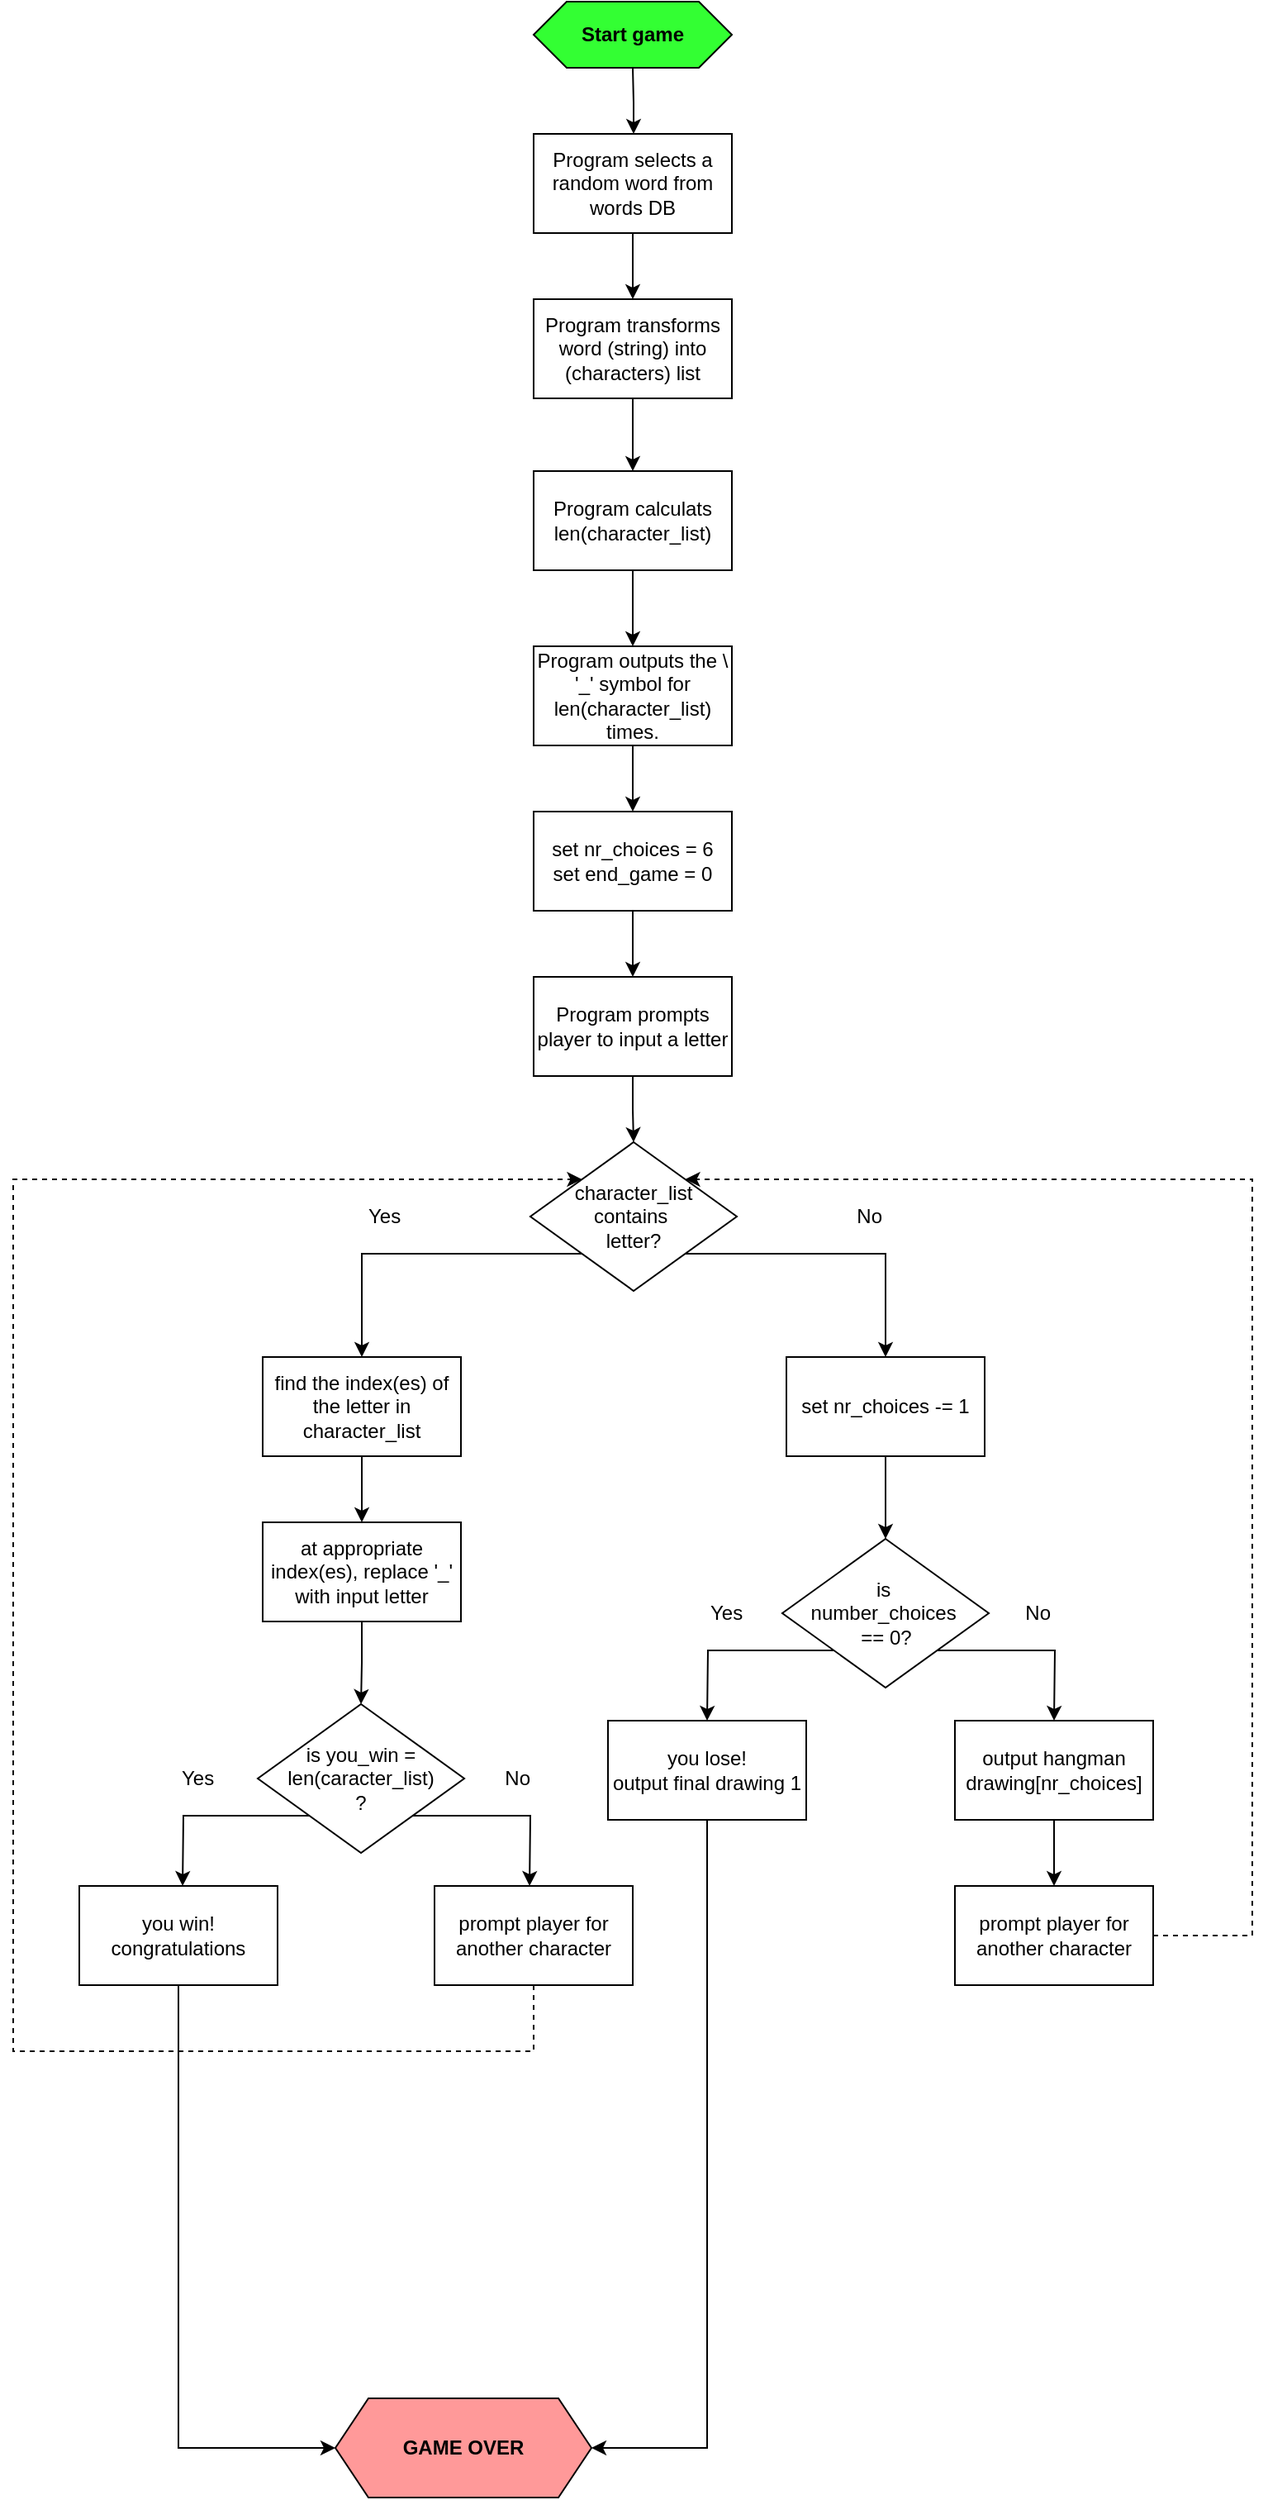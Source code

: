 <mxfile version="21.7.4" type="github">
  <diagram name="Page-1" id="5H7ZmO1fpypQiVVQl2T4">
    <mxGraphModel dx="1114" dy="838" grid="1" gridSize="10" guides="1" tooltips="1" connect="1" arrows="1" fold="1" page="1" pageScale="1" pageWidth="850" pageHeight="1100" math="0" shadow="0">
      <root>
        <mxCell id="0" />
        <mxCell id="1" parent="0" />
        <mxCell id="usdSpLGELuZKo4KtqsCg-2" style="edgeStyle=orthogonalEdgeStyle;rounded=0;orthogonalLoop=1;jettySize=auto;html=1;entryX=0.5;entryY=0;entryDx=0;entryDy=0;" edge="1" parent="1">
          <mxGeometry relative="1" as="geometry">
            <mxPoint x="425.5" y="180" as="targetPoint" />
            <mxPoint x="425" y="140" as="sourcePoint" />
          </mxGeometry>
        </mxCell>
        <mxCell id="usdSpLGELuZKo4KtqsCg-8" value="&lt;b&gt;Start game&lt;br&gt;&lt;/b&gt;" style="shape=hexagon;perimeter=hexagonPerimeter2;whiteSpace=wrap;html=1;fixedSize=1;fillColor=#33FF33;" vertex="1" parent="1">
          <mxGeometry x="365" y="100" width="120" height="40" as="geometry" />
        </mxCell>
        <mxCell id="usdSpLGELuZKo4KtqsCg-24" style="edgeStyle=orthogonalEdgeStyle;rounded=0;orthogonalLoop=1;jettySize=auto;html=1;entryX=0.5;entryY=0;entryDx=0;entryDy=0;" edge="1" parent="1" source="usdSpLGELuZKo4KtqsCg-9" target="usdSpLGELuZKo4KtqsCg-23">
          <mxGeometry relative="1" as="geometry" />
        </mxCell>
        <mxCell id="usdSpLGELuZKo4KtqsCg-9" value="Program selects a random word from words DB" style="rounded=0;whiteSpace=wrap;html=1;" vertex="1" parent="1">
          <mxGeometry x="365" y="180" width="120" height="60" as="geometry" />
        </mxCell>
        <mxCell id="usdSpLGELuZKo4KtqsCg-34" style="edgeStyle=orthogonalEdgeStyle;rounded=0;orthogonalLoop=1;jettySize=auto;html=1;entryX=0.5;entryY=0;entryDx=0;entryDy=0;" edge="1" parent="1" source="usdSpLGELuZKo4KtqsCg-10" target="usdSpLGELuZKo4KtqsCg-33">
          <mxGeometry relative="1" as="geometry" />
        </mxCell>
        <mxCell id="usdSpLGELuZKo4KtqsCg-10" value="&lt;div&gt;Program outputs the \ &#39;_&#39; symbol for len(character_list) times.&lt;/div&gt;" style="rounded=0;whiteSpace=wrap;html=1;" vertex="1" parent="1">
          <mxGeometry x="365" y="490" width="120" height="60" as="geometry" />
        </mxCell>
        <mxCell id="usdSpLGELuZKo4KtqsCg-17" style="edgeStyle=orthogonalEdgeStyle;rounded=0;orthogonalLoop=1;jettySize=auto;html=1;entryX=0.5;entryY=0;entryDx=0;entryDy=0;" edge="1" parent="1" source="usdSpLGELuZKo4KtqsCg-12" target="usdSpLGELuZKo4KtqsCg-16">
          <mxGeometry relative="1" as="geometry" />
        </mxCell>
        <mxCell id="usdSpLGELuZKo4KtqsCg-12" value="&lt;div&gt;Program prompts player to input a letter&lt;br&gt;&lt;/div&gt;" style="rounded=0;whiteSpace=wrap;html=1;" vertex="1" parent="1">
          <mxGeometry x="365" y="690" width="120" height="60" as="geometry" />
        </mxCell>
        <mxCell id="usdSpLGELuZKo4KtqsCg-18" style="edgeStyle=orthogonalEdgeStyle;rounded=0;orthogonalLoop=1;jettySize=auto;html=1;exitX=0;exitY=1;exitDx=0;exitDy=0;entryX=0.5;entryY=0;entryDx=0;entryDy=0;" edge="1" parent="1" source="usdSpLGELuZKo4KtqsCg-16" target="usdSpLGELuZKo4KtqsCg-22">
          <mxGeometry relative="1" as="geometry">
            <mxPoint x="320" y="920" as="targetPoint" />
          </mxGeometry>
        </mxCell>
        <mxCell id="usdSpLGELuZKo4KtqsCg-19" style="edgeStyle=orthogonalEdgeStyle;rounded=0;orthogonalLoop=1;jettySize=auto;html=1;exitX=1;exitY=1;exitDx=0;exitDy=0;entryX=0.5;entryY=0;entryDx=0;entryDy=0;" edge="1" parent="1" source="usdSpLGELuZKo4KtqsCg-16" target="usdSpLGELuZKo4KtqsCg-32">
          <mxGeometry relative="1" as="geometry">
            <mxPoint x="520" y="920" as="targetPoint" />
          </mxGeometry>
        </mxCell>
        <mxCell id="usdSpLGELuZKo4KtqsCg-16" value="&lt;div&gt;character_list&lt;/div&gt;&lt;div&gt;contains&amp;nbsp;&lt;/div&gt;&lt;div&gt;letter?&lt;/div&gt;" style="rhombus;whiteSpace=wrap;html=1;" vertex="1" parent="1">
          <mxGeometry x="363" y="790" width="125" height="90" as="geometry" />
        </mxCell>
        <mxCell id="usdSpLGELuZKo4KtqsCg-20" value="Yes" style="text;html=1;strokeColor=none;fillColor=none;align=left;verticalAlign=middle;whiteSpace=wrap;rounded=0;" vertex="1" parent="1">
          <mxGeometry x="263.02" y="820" width="60" height="30" as="geometry" />
        </mxCell>
        <mxCell id="usdSpLGELuZKo4KtqsCg-21" value="No" style="text;html=1;strokeColor=none;fillColor=none;align=right;verticalAlign=middle;whiteSpace=wrap;rounded=0;" vertex="1" parent="1">
          <mxGeometry x="518" y="820" width="60" height="30" as="geometry" />
        </mxCell>
        <mxCell id="usdSpLGELuZKo4KtqsCg-31" value="" style="edgeStyle=orthogonalEdgeStyle;rounded=0;orthogonalLoop=1;jettySize=auto;html=1;" edge="1" parent="1" source="usdSpLGELuZKo4KtqsCg-22" target="usdSpLGELuZKo4KtqsCg-30">
          <mxGeometry relative="1" as="geometry" />
        </mxCell>
        <mxCell id="usdSpLGELuZKo4KtqsCg-22" value="find the index(es) of the letter in character_list" style="rounded=0;whiteSpace=wrap;html=1;" vertex="1" parent="1">
          <mxGeometry x="201" y="920" width="120" height="60" as="geometry" />
        </mxCell>
        <mxCell id="usdSpLGELuZKo4KtqsCg-27" style="edgeStyle=orthogonalEdgeStyle;rounded=0;orthogonalLoop=1;jettySize=auto;html=1;entryX=0.5;entryY=0;entryDx=0;entryDy=0;" edge="1" parent="1" source="usdSpLGELuZKo4KtqsCg-23" target="usdSpLGELuZKo4KtqsCg-25">
          <mxGeometry relative="1" as="geometry" />
        </mxCell>
        <mxCell id="usdSpLGELuZKo4KtqsCg-23" value="Program transforms word (string) into (characters) list" style="rounded=0;whiteSpace=wrap;html=1;" vertex="1" parent="1">
          <mxGeometry x="365" y="280" width="120" height="60" as="geometry" />
        </mxCell>
        <mxCell id="usdSpLGELuZKo4KtqsCg-28" style="edgeStyle=orthogonalEdgeStyle;rounded=0;orthogonalLoop=1;jettySize=auto;html=1;entryX=0.5;entryY=0;entryDx=0;entryDy=0;" edge="1" parent="1" source="usdSpLGELuZKo4KtqsCg-25" target="usdSpLGELuZKo4KtqsCg-10">
          <mxGeometry relative="1" as="geometry" />
        </mxCell>
        <mxCell id="usdSpLGELuZKo4KtqsCg-25" value="Program calculats len(character_list)" style="rounded=0;whiteSpace=wrap;html=1;" vertex="1" parent="1">
          <mxGeometry x="365" y="384" width="120" height="60" as="geometry" />
        </mxCell>
        <mxCell id="usdSpLGELuZKo4KtqsCg-51" style="edgeStyle=orthogonalEdgeStyle;rounded=0;orthogonalLoop=1;jettySize=auto;html=1;entryX=0.5;entryY=0;entryDx=0;entryDy=0;" edge="1" parent="1" source="usdSpLGELuZKo4KtqsCg-30" target="usdSpLGELuZKo4KtqsCg-50">
          <mxGeometry relative="1" as="geometry" />
        </mxCell>
        <mxCell id="usdSpLGELuZKo4KtqsCg-30" value="at appropriate index(es), replace &#39;_&#39; with input letter" style="rounded=0;whiteSpace=wrap;html=1;" vertex="1" parent="1">
          <mxGeometry x="201" y="1020" width="120" height="60" as="geometry" />
        </mxCell>
        <mxCell id="usdSpLGELuZKo4KtqsCg-59" style="edgeStyle=orthogonalEdgeStyle;rounded=0;orthogonalLoop=1;jettySize=auto;html=1;entryX=0.5;entryY=0;entryDx=0;entryDy=0;" edge="1" parent="1" source="usdSpLGELuZKo4KtqsCg-32" target="usdSpLGELuZKo4KtqsCg-41">
          <mxGeometry relative="1" as="geometry" />
        </mxCell>
        <mxCell id="usdSpLGELuZKo4KtqsCg-32" value="&lt;div&gt;set nr_choices -= 1&lt;br&gt;&lt;/div&gt;" style="rounded=0;whiteSpace=wrap;html=1;" vertex="1" parent="1">
          <mxGeometry x="518" y="920" width="120" height="60" as="geometry" />
        </mxCell>
        <mxCell id="usdSpLGELuZKo4KtqsCg-36" style="edgeStyle=orthogonalEdgeStyle;rounded=0;orthogonalLoop=1;jettySize=auto;html=1;entryX=0.5;entryY=0;entryDx=0;entryDy=0;" edge="1" parent="1" source="usdSpLGELuZKo4KtqsCg-33" target="usdSpLGELuZKo4KtqsCg-12">
          <mxGeometry relative="1" as="geometry" />
        </mxCell>
        <mxCell id="usdSpLGELuZKo4KtqsCg-33" value="&lt;div&gt;set nr_choices = 6&lt;br&gt;&lt;/div&gt;&lt;div&gt;set end_game = 0&lt;br&gt;&lt;/div&gt;" style="rounded=0;whiteSpace=wrap;html=1;" vertex="1" parent="1">
          <mxGeometry x="365" y="590" width="120" height="60" as="geometry" />
        </mxCell>
        <mxCell id="usdSpLGELuZKo4KtqsCg-60" style="edgeStyle=orthogonalEdgeStyle;rounded=0;orthogonalLoop=1;jettySize=auto;html=1;entryX=0.5;entryY=0;entryDx=0;entryDy=0;" edge="1" parent="1" source="usdSpLGELuZKo4KtqsCg-37" target="usdSpLGELuZKo4KtqsCg-57">
          <mxGeometry relative="1" as="geometry" />
        </mxCell>
        <mxCell id="usdSpLGELuZKo4KtqsCg-37" value="output hangman drawing[nr_choices]" style="rounded=0;whiteSpace=wrap;html=1;" vertex="1" parent="1">
          <mxGeometry x="620" y="1140" width="120" height="60" as="geometry" />
        </mxCell>
        <mxCell id="usdSpLGELuZKo4KtqsCg-48" style="edgeStyle=orthogonalEdgeStyle;rounded=0;orthogonalLoop=1;jettySize=auto;html=1;exitX=1;exitY=1;exitDx=0;exitDy=0;" edge="1" parent="1" source="usdSpLGELuZKo4KtqsCg-50">
          <mxGeometry relative="1" as="geometry">
            <mxPoint x="362.52" y="1240" as="targetPoint" />
          </mxGeometry>
        </mxCell>
        <mxCell id="usdSpLGELuZKo4KtqsCg-49" style="edgeStyle=orthogonalEdgeStyle;rounded=0;orthogonalLoop=1;jettySize=auto;html=1;exitX=0;exitY=1;exitDx=0;exitDy=0;" edge="1" parent="1" source="usdSpLGELuZKo4KtqsCg-50">
          <mxGeometry relative="1" as="geometry">
            <mxPoint x="152.52" y="1240" as="targetPoint" />
          </mxGeometry>
        </mxCell>
        <mxCell id="usdSpLGELuZKo4KtqsCg-50" value="&lt;div&gt;is you_win = len(caracter_list)&lt;/div&gt;&lt;div&gt;?&lt;br&gt;&lt;/div&gt;" style="rhombus;whiteSpace=wrap;html=1;" vertex="1" parent="1">
          <mxGeometry x="198.02" y="1130" width="125" height="90" as="geometry" />
        </mxCell>
        <mxCell id="usdSpLGELuZKo4KtqsCg-52" value="Yes" style="text;html=1;strokeColor=none;fillColor=none;align=left;verticalAlign=middle;whiteSpace=wrap;rounded=0;" vertex="1" parent="1">
          <mxGeometry x="150" y="1160" width="60" height="30" as="geometry" />
        </mxCell>
        <mxCell id="usdSpLGELuZKo4KtqsCg-55" value="No" style="text;html=1;strokeColor=none;fillColor=none;align=right;verticalAlign=middle;whiteSpace=wrap;rounded=0;" vertex="1" parent="1">
          <mxGeometry x="305" y="1160" width="60" height="30" as="geometry" />
        </mxCell>
        <mxCell id="usdSpLGELuZKo4KtqsCg-64" style="edgeStyle=orthogonalEdgeStyle;rounded=0;orthogonalLoop=1;jettySize=auto;html=1;entryX=0;entryY=0;entryDx=0;entryDy=0;dashed=1;" edge="1" parent="1" source="usdSpLGELuZKo4KtqsCg-56" target="usdSpLGELuZKo4KtqsCg-16">
          <mxGeometry relative="1" as="geometry">
            <Array as="points">
              <mxPoint x="365" y="1340" />
              <mxPoint x="50" y="1340" />
              <mxPoint x="50" y="813" />
            </Array>
          </mxGeometry>
        </mxCell>
        <mxCell id="usdSpLGELuZKo4KtqsCg-56" value="prompt player for another character" style="rounded=0;whiteSpace=wrap;html=1;" vertex="1" parent="1">
          <mxGeometry x="305" y="1240" width="120" height="60" as="geometry" />
        </mxCell>
        <mxCell id="usdSpLGELuZKo4KtqsCg-63" style="edgeStyle=orthogonalEdgeStyle;rounded=0;orthogonalLoop=1;jettySize=auto;html=1;entryX=1;entryY=0;entryDx=0;entryDy=0;dashed=1;" edge="1" parent="1" source="usdSpLGELuZKo4KtqsCg-57" target="usdSpLGELuZKo4KtqsCg-16">
          <mxGeometry relative="1" as="geometry">
            <Array as="points">
              <mxPoint x="800" y="1270" />
              <mxPoint x="800" y="813" />
            </Array>
          </mxGeometry>
        </mxCell>
        <mxCell id="usdSpLGELuZKo4KtqsCg-57" value="prompt player for another character" style="rounded=0;whiteSpace=wrap;html=1;" vertex="1" parent="1">
          <mxGeometry x="620" y="1240" width="120" height="60" as="geometry" />
        </mxCell>
        <mxCell id="usdSpLGELuZKo4KtqsCg-58" value="" style="group" vertex="1" connectable="0" parent="1">
          <mxGeometry x="470" y="1030" width="210" height="110" as="geometry" />
        </mxCell>
        <mxCell id="usdSpLGELuZKo4KtqsCg-45" style="edgeStyle=orthogonalEdgeStyle;rounded=0;orthogonalLoop=1;jettySize=auto;html=1;exitX=1;exitY=1;exitDx=0;exitDy=0;" edge="1" parent="usdSpLGELuZKo4KtqsCg-58" source="usdSpLGELuZKo4KtqsCg-41">
          <mxGeometry relative="1" as="geometry">
            <mxPoint x="210" y="110" as="targetPoint" />
          </mxGeometry>
        </mxCell>
        <mxCell id="usdSpLGELuZKo4KtqsCg-47" style="edgeStyle=orthogonalEdgeStyle;rounded=0;orthogonalLoop=1;jettySize=auto;html=1;exitX=0;exitY=1;exitDx=0;exitDy=0;" edge="1" parent="usdSpLGELuZKo4KtqsCg-58" source="usdSpLGELuZKo4KtqsCg-41">
          <mxGeometry relative="1" as="geometry">
            <mxPoint y="110" as="targetPoint" />
          </mxGeometry>
        </mxCell>
        <mxCell id="usdSpLGELuZKo4KtqsCg-41" value="&lt;div&gt;is&amp;nbsp;&lt;/div&gt;&lt;div&gt;number_choices&amp;nbsp;&lt;/div&gt;&lt;div&gt;== 0?&lt;/div&gt;" style="rhombus;whiteSpace=wrap;html=1;" vertex="1" parent="usdSpLGELuZKo4KtqsCg-58">
          <mxGeometry x="45.5" width="125" height="90" as="geometry" />
        </mxCell>
        <mxCell id="usdSpLGELuZKo4KtqsCg-53" value="Yes" style="text;html=1;strokeColor=none;fillColor=none;align=left;verticalAlign=middle;whiteSpace=wrap;rounded=0;" vertex="1" parent="usdSpLGELuZKo4KtqsCg-58">
          <mxGeometry y="30" width="60" height="30" as="geometry" />
        </mxCell>
        <mxCell id="usdSpLGELuZKo4KtqsCg-54" value="No" style="text;html=1;strokeColor=none;fillColor=none;align=right;verticalAlign=middle;whiteSpace=wrap;rounded=0;" vertex="1" parent="usdSpLGELuZKo4KtqsCg-58">
          <mxGeometry x="150" y="30" width="60" height="30" as="geometry" />
        </mxCell>
        <mxCell id="usdSpLGELuZKo4KtqsCg-65" style="edgeStyle=orthogonalEdgeStyle;rounded=0;orthogonalLoop=1;jettySize=auto;html=1;entryX=1;entryY=0.5;entryDx=0;entryDy=0;" edge="1" parent="1" source="usdSpLGELuZKo4KtqsCg-61" target="usdSpLGELuZKo4KtqsCg-68">
          <mxGeometry relative="1" as="geometry">
            <mxPoint x="470.0" y="1530" as="targetPoint" />
            <Array as="points">
              <mxPoint x="470" y="1580" />
            </Array>
          </mxGeometry>
        </mxCell>
        <mxCell id="usdSpLGELuZKo4KtqsCg-61" value="&lt;div&gt;you lose!&lt;br&gt;&lt;/div&gt;&lt;div&gt;output final drawing 1&lt;/div&gt;" style="rounded=0;whiteSpace=wrap;html=1;" vertex="1" parent="1">
          <mxGeometry x="410" y="1140" width="120" height="60" as="geometry" />
        </mxCell>
        <mxCell id="usdSpLGELuZKo4KtqsCg-66" style="edgeStyle=orthogonalEdgeStyle;rounded=0;orthogonalLoop=1;jettySize=auto;html=1;entryX=0;entryY=0.5;entryDx=0;entryDy=0;" edge="1" parent="1" source="usdSpLGELuZKo4KtqsCg-62" target="usdSpLGELuZKo4KtqsCg-68">
          <mxGeometry relative="1" as="geometry">
            <mxPoint x="150" y="1520" as="targetPoint" />
            <Array as="points">
              <mxPoint x="150" y="1580" />
            </Array>
          </mxGeometry>
        </mxCell>
        <mxCell id="usdSpLGELuZKo4KtqsCg-62" value="&lt;div&gt;you win!&lt;/div&gt;&lt;div&gt;congratulations&lt;br&gt;&lt;/div&gt;" style="rounded=0;whiteSpace=wrap;html=1;" vertex="1" parent="1">
          <mxGeometry x="90" y="1240" width="120" height="60" as="geometry" />
        </mxCell>
        <mxCell id="usdSpLGELuZKo4KtqsCg-68" value="&lt;b&gt;GAME OVER&lt;br&gt;&lt;/b&gt;" style="shape=hexagon;perimeter=hexagonPerimeter2;whiteSpace=wrap;html=1;fixedSize=1;fillColor=#FF9999;" vertex="1" parent="1">
          <mxGeometry x="245" y="1550" width="155" height="60" as="geometry" />
        </mxCell>
      </root>
    </mxGraphModel>
  </diagram>
</mxfile>
